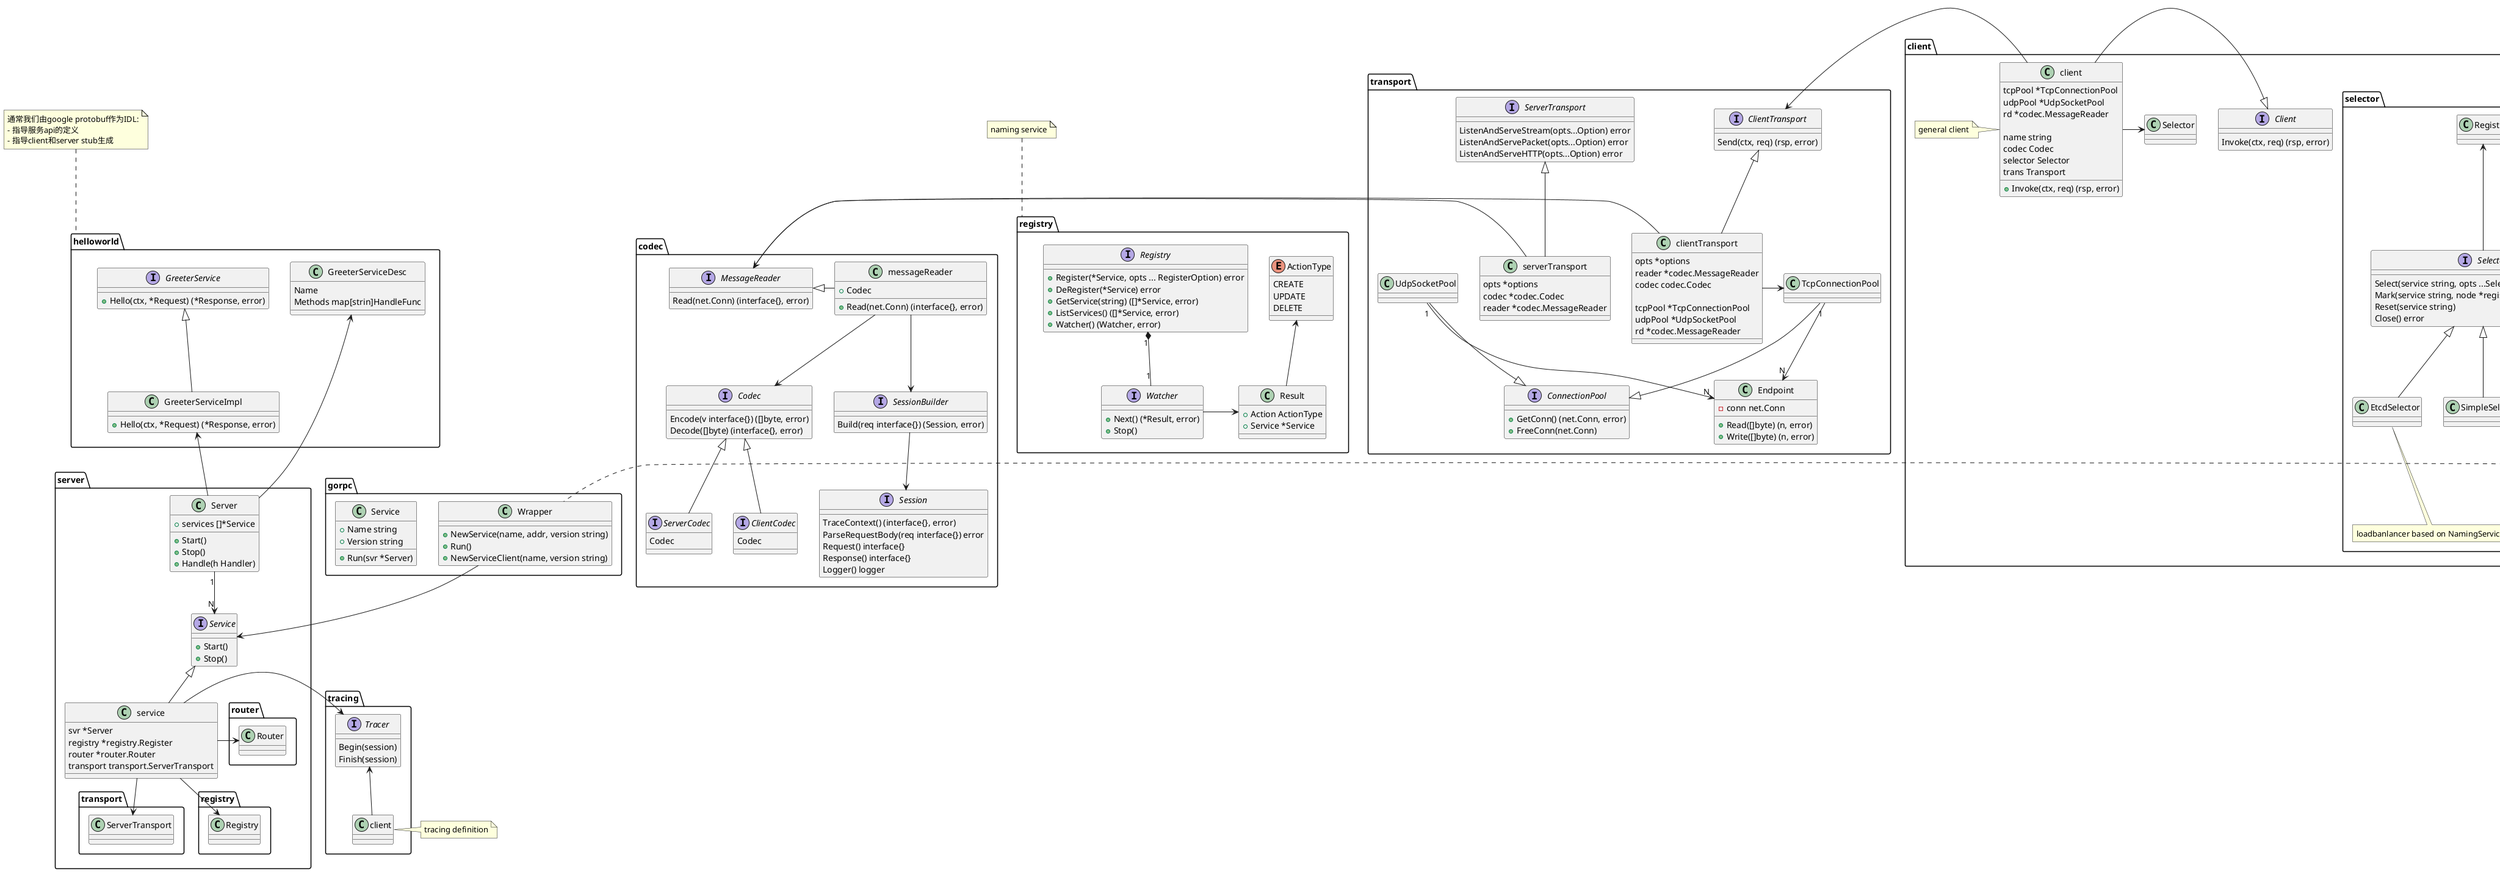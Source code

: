 @startuml

package helloworld {

    interface GreeterService {
        +Hello(ctx, *Request) (*Response, error)
    }

    class GreeterServiceImpl {
        +Hello(ctx, *Request) (*Response, error)
    }
    GreeterServiceImpl -up-|> GreeterService

    class GreeterServiceDesc {
        Name
        Methods map[strin]HandleFunc
    }
}
note top of helloworld
    通常我们由google protobuf作为IDL:
    - 指导服务api的定义
    - 指导client和server stub生成
end note


package server {

    class Server {
        +services []*Service
        +Start()
        +Stop()
        +Handle(h Handler)
    }
    Server -up-> GreeterServiceImpl
    'note top of Handler : type GreeterService struct{} \nfunc (s *GreeterService) Hello(ctx, req) (rsp, error)

    Server -up-> GreeterServiceDesc

    interface Service {
        +Start()
        +Stop()
    }

    Server "1" -down-> "N" Service
    'note bottom of Server
    '    包含多个Service，Service有自己的ServerTransport，
    '    各Service各司其职，互不干扰
    'end note

    class service {
    	svr *Server
    	registry *registry.Register
    	router *router.Router
    	transport transport.ServerTransport
    }
    service -up-|> Service
    service -down-> transport.ServerTransport
    service -down-> registry.Registry
    service -> router.Router

}

package others {
package interceptor {
    interface Interceptor {
    }
}

package filter {
	interface Filter {
	}
}

package Auth {
	interface Auth {
	}
}

package limiter {
	interface Limiter {
	}
}

package breaker {
    interface Breaker {
    }
}
}

package codec {

    interface Session {
        TraceContext() (interface{}, error)
        ParseRequestBody(req interface{}) error
        Request() interface{}
        Response() interface{}
        Logger() logger
    }

    interface Codec {
        Encode(v interface{}) ([]byte, error)
        Decode([]byte) (interface{}, error)
    }

    interface ClientCodec {
    	Codec
    }
    ClientCodec -up-|> Codec

    interface ServerCodec {
		Codec
    }
    ServerCodec -up-|> Codec

    interface MessageReader {
        Read(net.Conn) (interface{}, error)
    }
	class messageReader {
    	+Codec
    	+Read(net.Conn) (interface{}, error)
    }
    messageReader -left-|> MessageReader
    messageReader -down-> Codec
    messageReader -down-> SessionBuilder

    interface SessionBuilder {
    	Build(req interface{}) (Session, error)
    }

    SessionBuilder -down-> Session
}

package registry {
    interface Registry {
        +Register(*Service, opts ... RegisterOption) error
        +DeRegister(*Service) error
        +GetService(string) ([]*Service, error)
        +ListServices() ([]*Service, error)
        +Watcher() (Watcher, error)
    }
    Registry "1" *-down- "1" Watcher

    interface Watcher {
        +Next() (*Result, error)
        +Stop()
    }
    Watcher -right-> Result

    class Result {
        +Action ActionType
        +Service *Service
    }
    enum ActionType {
        CREATE
        UPDATE
        DELETE
    }
    Result -up-> ActionType
}
note top of registry
naming service
end note

package transport {

	interface ServerTransport {
		ListenAndServeStream(opts...Option) error
		ListenAndServePacket(opts...Option) error
		ListenAndServeHTTP(opts...Option) error
	}

    class serverTransport {
    	opts *options
    	codec *codec.Codec
    	reader *codec.MessageReader
    }
    serverTransport -up-|> ServerTransport
    serverTransport -> codec.MessageReader

    interface ClientTransport {
        Send(ctx, req) (rsp, error)
    }

    class clientTransport {
    	opts *options
    	reader *codec.MessageReader
    	codec codec.Codec

     	tcpPool *TcpConnectionPool
        udpPool *UdpSocketPool
        rd *codec.MessageReader
    }
    clientTransport -up-|> ClientTransport
    clientTransport -> codec.MessageReader
    clientTransport -> TcpConnectionPool

    interface ConnectionPool {
        +GetConn() (net.Conn, error)
        +FreeConn(net.Conn)
    }
    TcpConnectionPool --|> ConnectionPool
    UdpSocketPool --|> ConnectionPool

    TcpConnectionPool "1" --> "N" Endpoint
    UdpSocketPool "1" --> "N" Endpoint

    class Endpoint {
        -conn net.Conn
        +Read([]byte) (n, error)
        +Write([]byte) (n, error)
    }

}

package client {

    interface Client {
        Invoke(ctx, req) (rsp, error)
    }

    class client {

        tcpPool *TcpConnectionPool
        udpPool *UdpSocketPool
        rd *codec.MessageReader

        name string
        codec Codec
        selector Selector
        trans Transport
        +Invoke(ctx, req) (rsp, error)
    }
    note left: general client

    client -|> Client
    client -> transport.ClientTransport
    client -> Selector

    package selector {
        interface Selector {
	        Select(service string, opts ...SelectOption) (Next, error)
	        Mark(service string, node *registry.Node, err error)
	        Reset(service string)
	        Close() error
        }

        SimpleSelector -up-|> Selector
        ConsulSelector -up-|> Selector
        EtcdSelector -up-|> Selector
        Selector -up-> Registry
        note bottom of EtcdSelector
            loadbanlancer based on NamingService
        end note

    }
}

package gorpc {
    class Wrapper {
        +NewService(name, addr, version string)
        +Run()
        +NewServiceClient(name, version string)
    }
    Wrapper --> Service

    class Service {
        +Name string
        +Version string
        +Run(svr *Server)
    }
}
note left of Wrapper
    gorpc.NewService注册新服务
    Run运行服务实例
    NewClient创建rpcclient
end note

package broker {
    interface Broker {
        ServerModule
        Subsribe(ctx, topic, gp) (<-chan interface{}, error)
        Publish(ctx, topic, req) error
    }
    Broker -right-|> Service

    class NATS {
        NewBroker(masterAddr) (Broker, error)
    }
    NATS -up-|> Broker

    class Kafka {
        NewBroker(masterAddr) (Broker, error)
    }
    Kafka -up-|> Broker
}
note top of Broker
message bus
end note

package router {
    interface Router {
        Route(rpc string) (Method, error)
    }
}

package tracing {
    interface Tracer {
        Begin(session)
        Finish(session)
    }

    service -right-> Tracer
    client -up-> Tracer
}
note right: tracing definition

@enduml